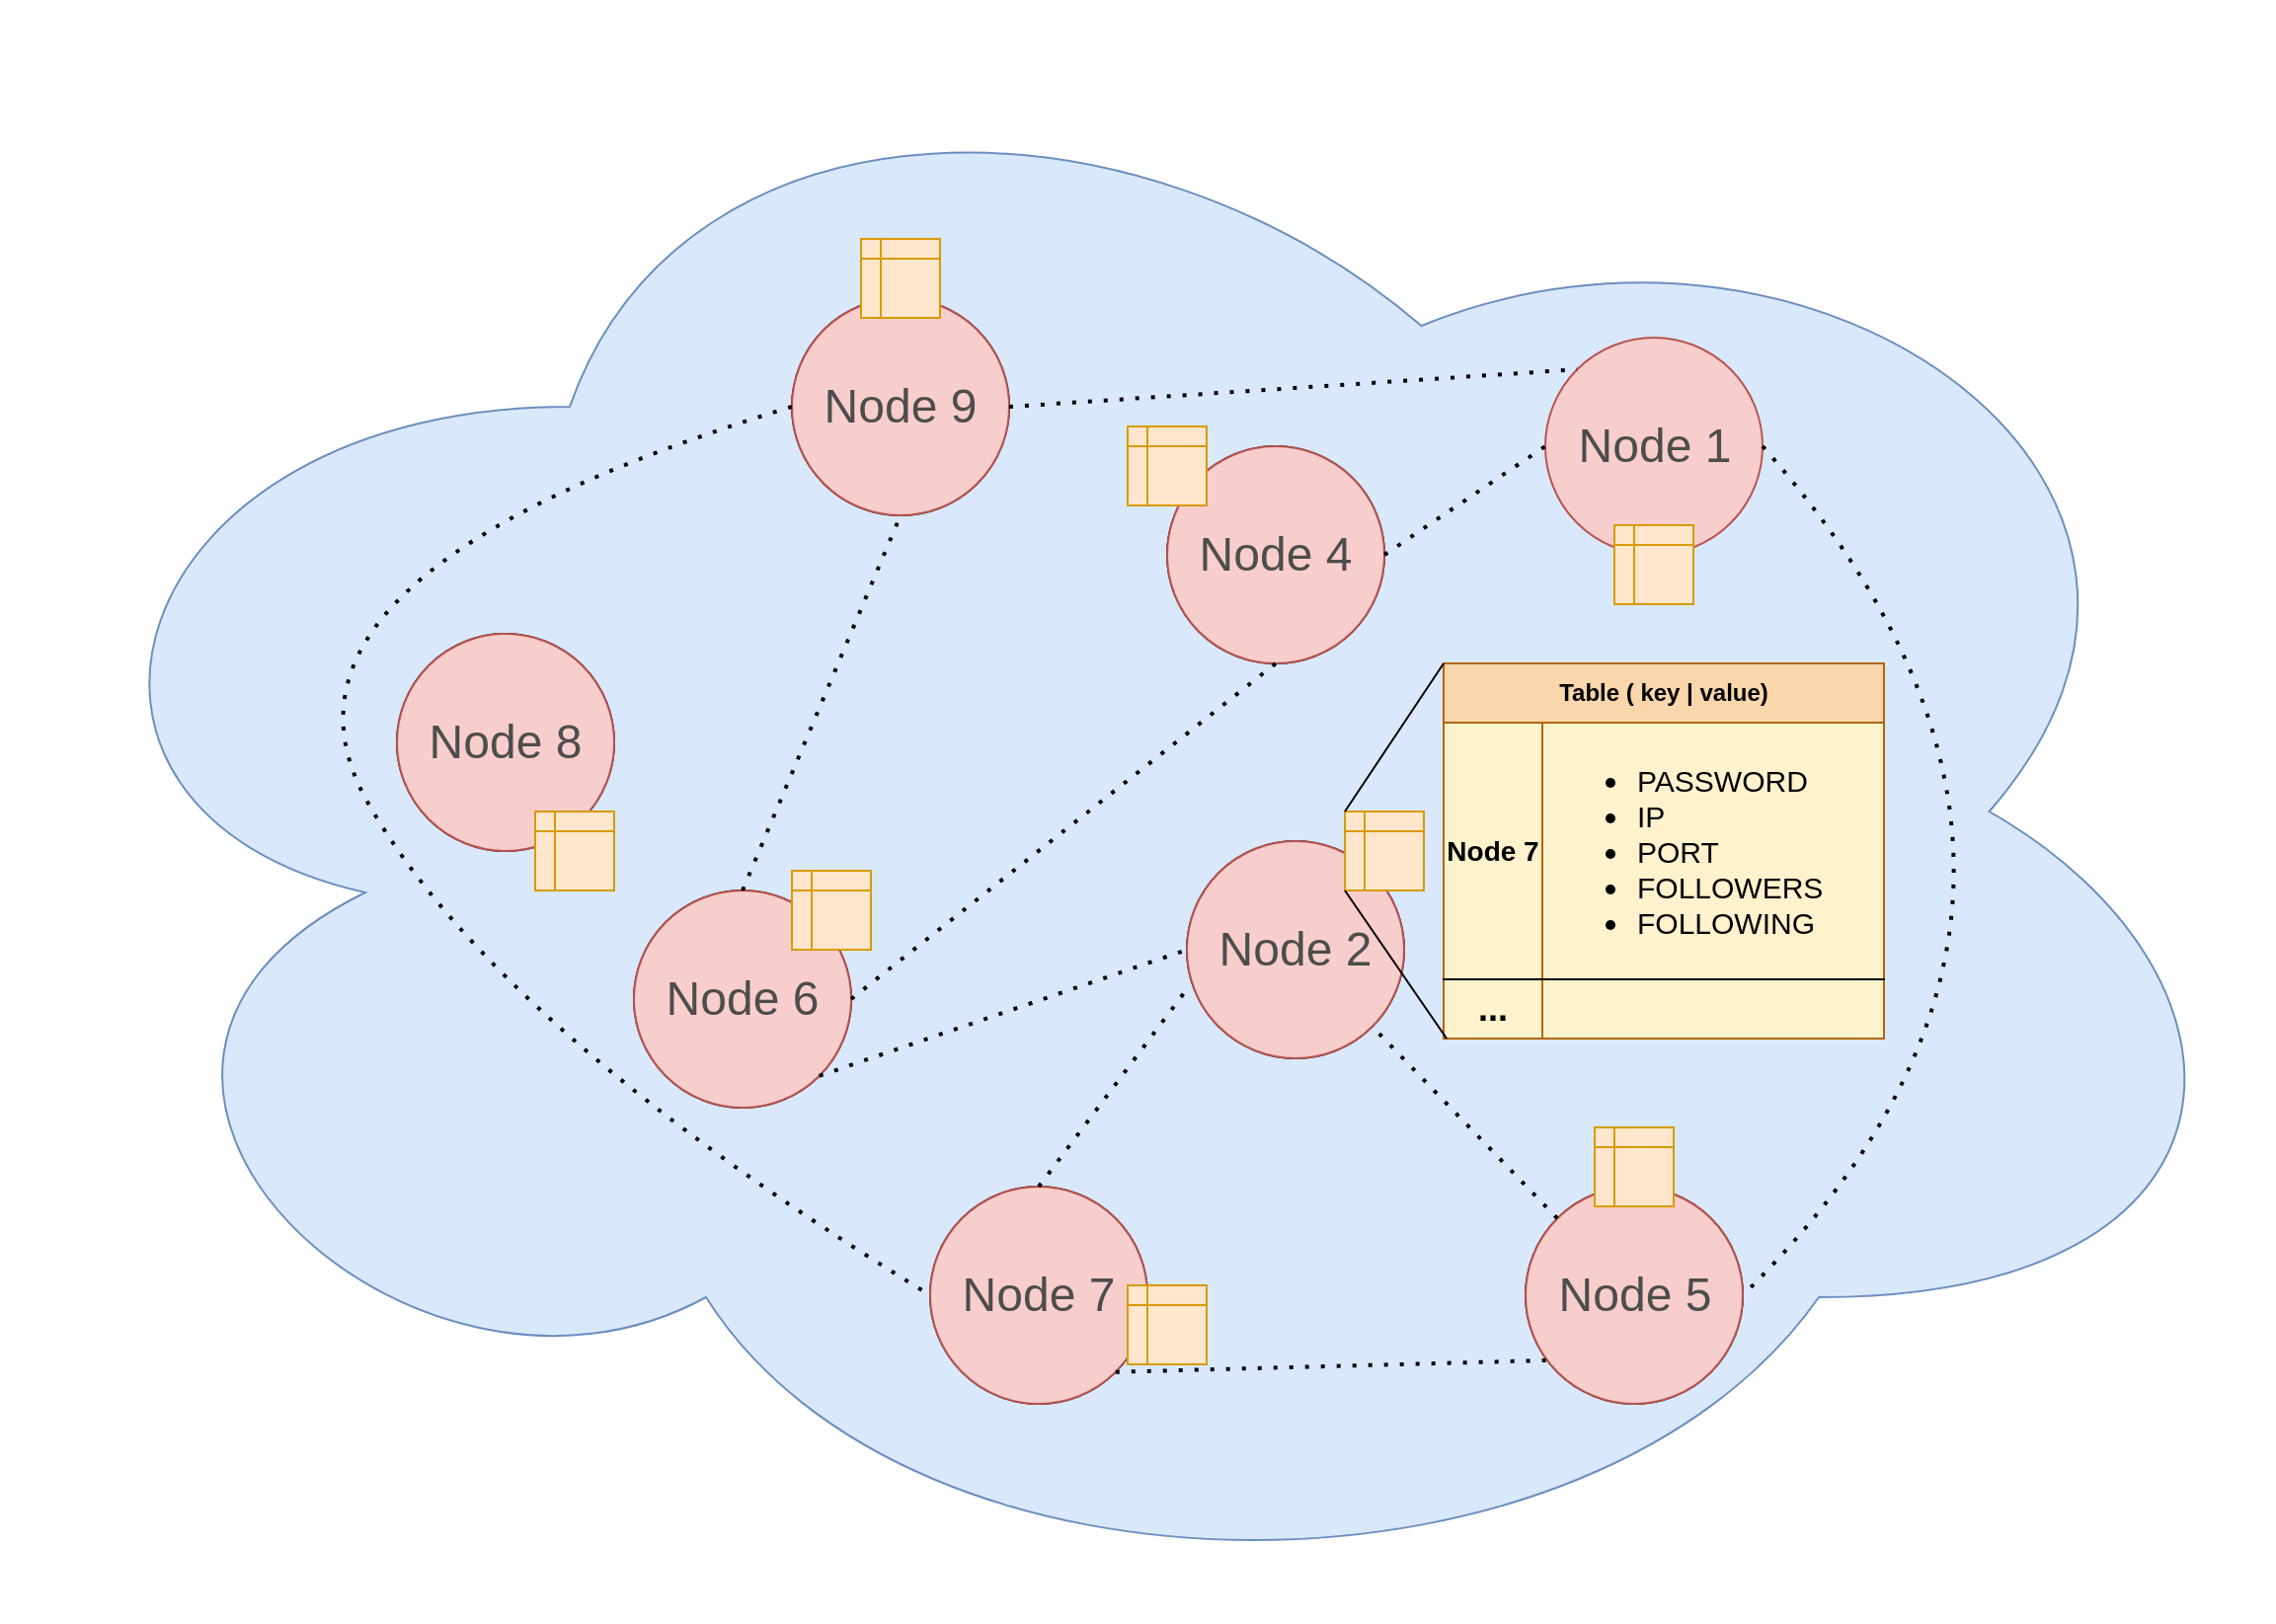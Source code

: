 <mxfile version="14.6.1" type="device" pages="2"><diagram id="L_N1LZlB9PhehvMwN3P6" name="Page-1"><mxGraphModel dx="2249" dy="1931" grid="1" gridSize="10" guides="1" tooltips="1" connect="1" arrows="1" fold="1" page="1" pageScale="1" pageWidth="827" pageHeight="1169" math="0" shadow="0"><root><mxCell id="0"/><mxCell id="1" parent="0"/><mxCell id="f_oIhgb-eRK9I5xxt-aC-1" value="" style="group" vertex="1" connectable="0" parent="1"><mxGeometry x="640" y="220" width="353" height="220" as="geometry"/></mxCell><mxCell id="ivO5tbARr_bcDY45QoWJ-14" value="" style="ellipse;whiteSpace=wrap;html=1;aspect=fixed;" vertex="1" parent="f_oIhgb-eRK9I5xxt-aC-1"><mxGeometry y="90" width="110" height="110" as="geometry"/></mxCell><mxCell id="ivO5tbARr_bcDY45QoWJ-21" value="&lt;font style=&quot;font-size: 24px&quot; color=&quot;#4d4d4d&quot;&gt;Node 2&lt;/font&gt;" style="ellipse;whiteSpace=wrap;html=1;aspect=fixed;fillColor=#fad7ac;strokeColor=#b46504;" vertex="1" parent="f_oIhgb-eRK9I5xxt-aC-1"><mxGeometry y="90" width="110" height="110" as="geometry"/></mxCell><mxCell id="ivO5tbARr_bcDY45QoWJ-28" value="Table ( key | value)" style="shape=table;html=1;whiteSpace=wrap;startSize=30;container=1;collapsible=0;childLayout=tableLayout;fixedRows=1;rowLines=0;fontStyle=1;align=center;fillColor=#fad7ac;strokeColor=#b46504;" vertex="1" parent="f_oIhgb-eRK9I5xxt-aC-1"><mxGeometry x="130" width="223" height="190" as="geometry"/></mxCell><mxCell id="ivO5tbARr_bcDY45QoWJ-29" value="" style="shape=partialRectangle;html=1;whiteSpace=wrap;collapsible=0;dropTarget=0;pointerEvents=0;fillColor=none;top=0;left=0;bottom=1;right=0;points=[[0,0.5],[1,0.5]];portConstraint=eastwest;" vertex="1" parent="ivO5tbARr_bcDY45QoWJ-28"><mxGeometry y="30" width="223" height="130" as="geometry"/></mxCell><mxCell id="ivO5tbARr_bcDY45QoWJ-30" value="&lt;b&gt;&lt;font style=&quot;font-size: 14px&quot;&gt;Node 7&lt;/font&gt;&lt;/b&gt;" style="shape=partialRectangle;html=1;whiteSpace=wrap;connectable=0;fillColor=none;top=0;left=0;bottom=0;right=0;overflow=hidden;" vertex="1" parent="ivO5tbARr_bcDY45QoWJ-29"><mxGeometry width="50" height="130" as="geometry"/></mxCell><mxCell id="ivO5tbARr_bcDY45QoWJ-31" value="&lt;ul style=&quot;font-size: 15px&quot;&gt;&lt;li&gt;PASSWORD&lt;/li&gt;&lt;li&gt;IP&lt;/li&gt;&lt;li&gt;PORT&lt;/li&gt;&lt;li&gt;FOLLOWERS&lt;/li&gt;&lt;li&gt;FOLLOWING&lt;/li&gt;&lt;/ul&gt;" style="shape=partialRectangle;html=1;whiteSpace=wrap;connectable=0;fillColor=none;top=0;left=0;bottom=0;right=0;align=left;spacingLeft=6;overflow=hidden;" vertex="1" parent="ivO5tbARr_bcDY45QoWJ-29"><mxGeometry x="50" width="173" height="130" as="geometry"/></mxCell><mxCell id="ivO5tbARr_bcDY45QoWJ-32" value="" style="shape=partialRectangle;html=1;whiteSpace=wrap;collapsible=0;dropTarget=0;pointerEvents=0;fillColor=none;top=0;left=0;bottom=0;right=0;points=[[0,0.5],[1,0.5]];portConstraint=eastwest;" vertex="1" parent="ivO5tbARr_bcDY45QoWJ-28"><mxGeometry y="160" width="223" height="30" as="geometry"/></mxCell><mxCell id="ivO5tbARr_bcDY45QoWJ-33" value="&lt;font style=&quot;font-size: 18px&quot;&gt;&lt;b&gt;...&lt;/b&gt;&lt;/font&gt;" style="shape=partialRectangle;html=1;whiteSpace=wrap;connectable=0;fillColor=none;top=0;left=0;bottom=0;right=0;overflow=hidden;" vertex="1" parent="ivO5tbARr_bcDY45QoWJ-32"><mxGeometry width="50" height="30" as="geometry"/></mxCell><mxCell id="ivO5tbARr_bcDY45QoWJ-34" value="" style="shape=partialRectangle;html=1;whiteSpace=wrap;connectable=0;fillColor=none;top=0;left=0;bottom=0;right=0;align=left;spacingLeft=6;overflow=hidden;" vertex="1" parent="ivO5tbARr_bcDY45QoWJ-32"><mxGeometry x="50" width="173" height="30" as="geometry"/></mxCell><mxCell id="ivO5tbARr_bcDY45QoWJ-40" value="" style="shape=internalStorage;whiteSpace=wrap;html=1;backgroundOutline=1;dx=10;dy=10;" vertex="1" parent="f_oIhgb-eRK9I5xxt-aC-1"><mxGeometry y="180" width="40" height="40" as="geometry"/></mxCell><mxCell id="ivO5tbARr_bcDY45QoWJ-41" value="" style="endArrow=none;html=1;entryX=0;entryY=0;entryDx=0;entryDy=0;exitX=0;exitY=0;exitDx=0;exitDy=0;" edge="1" parent="f_oIhgb-eRK9I5xxt-aC-1" source="ivO5tbARr_bcDY45QoWJ-40" target="ivO5tbARr_bcDY45QoWJ-28"><mxGeometry width="50" height="50" relative="1" as="geometry"><mxPoint x="40" y="180" as="sourcePoint"/><mxPoint x="-30" y="220" as="targetPoint"/></mxGeometry></mxCell><mxCell id="ivO5tbARr_bcDY45QoWJ-42" value="" style="endArrow=none;html=1;exitX=0;exitY=1;exitDx=0;exitDy=0;entryX=0.007;entryY=1;entryDx=0;entryDy=0;entryPerimeter=0;" edge="1" parent="f_oIhgb-eRK9I5xxt-aC-1" source="ivO5tbARr_bcDY45QoWJ-40" target="ivO5tbARr_bcDY45QoWJ-32"><mxGeometry width="50" height="50" relative="1" as="geometry"><mxPoint x="390" y="360" as="sourcePoint"/><mxPoint x="599" y="300" as="targetPoint"/></mxGeometry></mxCell><mxCell id="f_oIhgb-eRK9I5xxt-aC-3" value="" style="group" vertex="1" connectable="0" parent="1"><mxGeometry x="413.5" y="270" width="130" height="120" as="geometry"/></mxCell><mxCell id="ivO5tbARr_bcDY45QoWJ-15" value="" style="ellipse;whiteSpace=wrap;html=1;aspect=fixed;" vertex="1" parent="f_oIhgb-eRK9I5xxt-aC-3"><mxGeometry x="20" y="10" width="110" height="110" as="geometry"/></mxCell><mxCell id="ivO5tbARr_bcDY45QoWJ-23" value="&lt;font style=&quot;font-size: 24px&quot; color=&quot;#4d4d4d&quot;&gt;Node 4&lt;/font&gt;" style="ellipse;whiteSpace=wrap;html=1;aspect=fixed;fillColor=#fad7ac;strokeColor=#b46504;" vertex="1" parent="f_oIhgb-eRK9I5xxt-aC-3"><mxGeometry x="20" y="10" width="110" height="110" as="geometry"/></mxCell><mxCell id="ivO5tbARr_bcDY45QoWJ-44" value="" style="shape=internalStorage;whiteSpace=wrap;html=1;backgroundOutline=1;dx=10;dy=10;" vertex="1" parent="f_oIhgb-eRK9I5xxt-aC-3"><mxGeometry width="40" height="40" as="geometry"/></mxCell><mxCell id="f_oIhgb-eRK9I5xxt-aC-4" value="" style="group" vertex="1" connectable="0" parent="1"><mxGeometry x="490" y="440" width="110" height="140" as="geometry"/></mxCell><mxCell id="ivO5tbARr_bcDY45QoWJ-16" value="" style="ellipse;whiteSpace=wrap;html=1;aspect=fixed;" vertex="1" parent="f_oIhgb-eRK9I5xxt-aC-4"><mxGeometry y="30" width="110" height="110" as="geometry"/></mxCell><mxCell id="ivO5tbARr_bcDY45QoWJ-24" value="&lt;font style=&quot;font-size: 24px&quot; color=&quot;#4d4d4d&quot;&gt;Node 5&lt;/font&gt;" style="ellipse;whiteSpace=wrap;html=1;aspect=fixed;fillColor=#fad7ac;strokeColor=#b46504;" vertex="1" parent="f_oIhgb-eRK9I5xxt-aC-4"><mxGeometry y="30" width="110" height="110" as="geometry"/></mxCell><mxCell id="ivO5tbARr_bcDY45QoWJ-45" value="" style="shape=internalStorage;whiteSpace=wrap;html=1;backgroundOutline=1;dx=10;dy=10;" vertex="1" parent="f_oIhgb-eRK9I5xxt-aC-4"><mxGeometry x="35" width="40" height="40" as="geometry"/></mxCell><mxCell id="f_oIhgb-eRK9I5xxt-aC-5" value="" style="group" vertex="1" connectable="0" parent="1"><mxGeometry x="260" y="310" width="120" height="120" as="geometry"/></mxCell><mxCell id="ivO5tbARr_bcDY45QoWJ-18" value="" style="ellipse;whiteSpace=wrap;html=1;aspect=fixed;" vertex="1" parent="f_oIhgb-eRK9I5xxt-aC-5"><mxGeometry y="10" width="110" height="110" as="geometry"/></mxCell><mxCell id="ivO5tbARr_bcDY45QoWJ-25" value="&lt;font style=&quot;font-size: 24px&quot; color=&quot;#4d4d4d&quot;&gt;Node 6&lt;/font&gt;" style="ellipse;whiteSpace=wrap;html=1;aspect=fixed;fillColor=#fad7ac;strokeColor=#b46504;" vertex="1" parent="f_oIhgb-eRK9I5xxt-aC-5"><mxGeometry y="10" width="110" height="110" as="geometry"/></mxCell><mxCell id="ivO5tbARr_bcDY45QoWJ-46" value="" style="shape=internalStorage;whiteSpace=wrap;html=1;backgroundOutline=1;dx=10;dy=10;" vertex="1" parent="f_oIhgb-eRK9I5xxt-aC-5"><mxGeometry x="80" width="40" height="40" as="geometry"/></mxCell><mxCell id="f_oIhgb-eRK9I5xxt-aC-6" value="" style="group" vertex="1" connectable="0" parent="1"><mxGeometry x="700" y="500" width="140" height="110" as="geometry"/></mxCell><mxCell id="ivO5tbARr_bcDY45QoWJ-20" value="" style="ellipse;whiteSpace=wrap;html=1;aspect=fixed;" vertex="1" parent="f_oIhgb-eRK9I5xxt-aC-6"><mxGeometry width="110" height="110" as="geometry"/></mxCell><mxCell id="ivO5tbARr_bcDY45QoWJ-26" value="&lt;font style=&quot;font-size: 24px&quot; color=&quot;#4d4d4d&quot;&gt;Node 7&lt;/font&gt;" style="ellipse;whiteSpace=wrap;html=1;aspect=fixed;fillColor=#fad7ac;strokeColor=#b46504;" vertex="1" parent="f_oIhgb-eRK9I5xxt-aC-6"><mxGeometry width="110" height="110" as="geometry"/></mxCell><mxCell id="ivO5tbARr_bcDY45QoWJ-47" value="" style="shape=internalStorage;whiteSpace=wrap;html=1;backgroundOutline=1;dx=10;dy=10;" vertex="1" parent="f_oIhgb-eRK9I5xxt-aC-6"><mxGeometry x="100" y="50" width="40" height="40" as="geometry"/></mxCell><mxCell id="f_oIhgb-eRK9I5xxt-aC-7" value="" style="group" vertex="1" connectable="0" parent="1"><mxGeometry x="330" y="100" width="110" height="130" as="geometry"/></mxCell><mxCell id="ivO5tbARr_bcDY45QoWJ-17" value="" style="ellipse;whiteSpace=wrap;html=1;aspect=fixed;" vertex="1" parent="f_oIhgb-eRK9I5xxt-aC-7"><mxGeometry width="110" height="110" as="geometry"/></mxCell><mxCell id="ivO5tbARr_bcDY45QoWJ-27" value="&lt;font style=&quot;font-size: 24px&quot; color=&quot;#4d4d4d&quot;&gt;Node 8&lt;/font&gt;" style="ellipse;whiteSpace=wrap;html=1;aspect=fixed;fillColor=#fad7ac;strokeColor=#b46504;" vertex="1" parent="f_oIhgb-eRK9I5xxt-aC-7"><mxGeometry width="110" height="110" as="geometry"/></mxCell><mxCell id="ivO5tbARr_bcDY45QoWJ-48" value="" style="shape=internalStorage;whiteSpace=wrap;html=1;backgroundOutline=1;dx=10;dy=10;" vertex="1" parent="f_oIhgb-eRK9I5xxt-aC-7"><mxGeometry x="70" y="90" width="40" height="40" as="geometry"/></mxCell><mxCell id="f_oIhgb-eRK9I5xxt-aC-8" value="" style="group" vertex="1" connectable="0" parent="1"><mxGeometry x="720" y="100" width="110" height="135" as="geometry"/></mxCell><mxCell id="ivO5tbARr_bcDY45QoWJ-13" value="&lt;font style=&quot;font-size: 24px&quot; color=&quot;#4d4d4d&quot;&gt;Node 1&lt;/font&gt;" style="ellipse;whiteSpace=wrap;html=1;aspect=fixed;fillColor=#fad7ac;strokeColor=#b46504;" vertex="1" parent="f_oIhgb-eRK9I5xxt-aC-8"><mxGeometry width="110" height="110" as="geometry"/></mxCell><mxCell id="ivO5tbARr_bcDY45QoWJ-49" value="" style="shape=internalStorage;whiteSpace=wrap;html=1;backgroundOutline=1;dx=10;dy=10;" vertex="1" parent="f_oIhgb-eRK9I5xxt-aC-8"><mxGeometry x="35" y="95" width="40" height="40" as="geometry"/></mxCell><mxCell id="f_oIhgb-eRK9I5xxt-aC-10" value="" style="ellipse;shape=cloud;whiteSpace=wrap;html=1;strokeWidth=1;fillColor=#dae8fc;strokeColor=#6c8ebf;" vertex="1" parent="1"><mxGeometry x="-10" y="-100" width="1150" height="820" as="geometry"/></mxCell><mxCell id="f_oIhgb-eRK9I5xxt-aC-11" value="" style="group;" vertex="1" connectable="0" parent="1"><mxGeometry x="590" y="235" width="353" height="220" as="geometry"/></mxCell><mxCell id="f_oIhgb-eRK9I5xxt-aC-12" value="" style="ellipse;whiteSpace=wrap;html=1;aspect=fixed;" vertex="1" parent="f_oIhgb-eRK9I5xxt-aC-11"><mxGeometry y="90" width="110" height="110" as="geometry"/></mxCell><mxCell id="f_oIhgb-eRK9I5xxt-aC-13" value="&lt;font style=&quot;font-size: 24px&quot; color=&quot;#4d4d4d&quot;&gt;Node 2&lt;/font&gt;" style="ellipse;whiteSpace=wrap;html=1;aspect=fixed;fillColor=#f8cecc;strokeColor=#b85450;" vertex="1" parent="f_oIhgb-eRK9I5xxt-aC-11"><mxGeometry y="90" width="110" height="110" as="geometry"/></mxCell><mxCell id="f_oIhgb-eRK9I5xxt-aC-14" value="Table ( key | value)" style="shape=table;html=1;whiteSpace=wrap;startSize=30;container=1;collapsible=0;childLayout=tableLayout;fixedRows=1;rowLines=0;fontStyle=1;align=center;fillColor=#fad7ac;strokeColor=#b46504;swimlaneFillColor=#FFF2CC;" vertex="1" parent="f_oIhgb-eRK9I5xxt-aC-11"><mxGeometry x="130" width="223" height="190" as="geometry"/></mxCell><mxCell id="f_oIhgb-eRK9I5xxt-aC-15" value="" style="shape=partialRectangle;html=1;whiteSpace=wrap;collapsible=0;dropTarget=0;pointerEvents=0;fillColor=none;top=0;left=0;bottom=1;right=0;points=[[0,0.5],[1,0.5]];portConstraint=eastwest;" vertex="1" parent="f_oIhgb-eRK9I5xxt-aC-14"><mxGeometry y="30" width="223" height="130" as="geometry"/></mxCell><mxCell id="f_oIhgb-eRK9I5xxt-aC-16" value="&lt;b&gt;&lt;font style=&quot;font-size: 14px&quot;&gt;Node 7&lt;/font&gt;&lt;/b&gt;" style="shape=partialRectangle;html=1;whiteSpace=wrap;connectable=0;fillColor=none;top=0;left=0;bottom=0;right=0;overflow=hidden;" vertex="1" parent="f_oIhgb-eRK9I5xxt-aC-15"><mxGeometry width="50" height="130" as="geometry"/></mxCell><mxCell id="f_oIhgb-eRK9I5xxt-aC-17" value="&lt;ul style=&quot;font-size: 15px&quot;&gt;&lt;li&gt;PASSWORD&lt;/li&gt;&lt;li&gt;IP&lt;/li&gt;&lt;li&gt;PORT&lt;/li&gt;&lt;li&gt;FOLLOWERS&lt;/li&gt;&lt;li&gt;FOLLOWING&lt;/li&gt;&lt;/ul&gt;" style="shape=partialRectangle;html=1;whiteSpace=wrap;connectable=0;fillColor=none;top=0;left=0;bottom=0;right=0;align=left;spacingLeft=6;overflow=hidden;" vertex="1" parent="f_oIhgb-eRK9I5xxt-aC-15"><mxGeometry x="50" width="173" height="130" as="geometry"/></mxCell><mxCell id="f_oIhgb-eRK9I5xxt-aC-18" value="" style="shape=partialRectangle;html=1;whiteSpace=wrap;collapsible=0;dropTarget=0;pointerEvents=0;fillColor=none;top=0;left=0;bottom=0;right=0;points=[[0,0.5],[1,0.5]];portConstraint=eastwest;" vertex="1" parent="f_oIhgb-eRK9I5xxt-aC-14"><mxGeometry y="160" width="223" height="30" as="geometry"/></mxCell><mxCell id="f_oIhgb-eRK9I5xxt-aC-19" value="&lt;font style=&quot;font-size: 18px&quot;&gt;&lt;b&gt;...&lt;/b&gt;&lt;/font&gt;" style="shape=partialRectangle;html=1;whiteSpace=wrap;connectable=0;fillColor=none;top=0;left=0;bottom=0;right=0;overflow=hidden;" vertex="1" parent="f_oIhgb-eRK9I5xxt-aC-18"><mxGeometry width="50" height="30" as="geometry"/></mxCell><mxCell id="f_oIhgb-eRK9I5xxt-aC-20" value="" style="shape=partialRectangle;html=1;whiteSpace=wrap;connectable=0;fillColor=none;top=0;left=0;bottom=0;right=0;align=left;spacingLeft=6;overflow=hidden;" vertex="1" parent="f_oIhgb-eRK9I5xxt-aC-18"><mxGeometry x="50" width="173" height="30" as="geometry"/></mxCell><mxCell id="f_oIhgb-eRK9I5xxt-aC-21" value="" style="shape=internalStorage;whiteSpace=wrap;html=1;backgroundOutline=1;dx=10;dy=10;fillColor=#ffe6cc;strokeColor=#d79b00;" vertex="1" parent="f_oIhgb-eRK9I5xxt-aC-11"><mxGeometry x="80" y="75" width="40" height="40" as="geometry"/></mxCell><mxCell id="f_oIhgb-eRK9I5xxt-aC-22" value="" style="endArrow=none;html=1;entryX=0;entryY=0;entryDx=0;entryDy=0;exitX=0;exitY=0;exitDx=0;exitDy=0;" edge="1" parent="f_oIhgb-eRK9I5xxt-aC-11" source="f_oIhgb-eRK9I5xxt-aC-21" target="f_oIhgb-eRK9I5xxt-aC-14"><mxGeometry width="50" height="50" relative="1" as="geometry"><mxPoint x="40" y="180" as="sourcePoint"/><mxPoint x="-30" y="220" as="targetPoint"/></mxGeometry></mxCell><mxCell id="f_oIhgb-eRK9I5xxt-aC-23" value="" style="endArrow=none;html=1;exitX=0;exitY=1;exitDx=0;exitDy=0;entryX=0.007;entryY=1;entryDx=0;entryDy=0;entryPerimeter=0;" edge="1" parent="f_oIhgb-eRK9I5xxt-aC-11" source="f_oIhgb-eRK9I5xxt-aC-21" target="f_oIhgb-eRK9I5xxt-aC-18"><mxGeometry width="50" height="50" relative="1" as="geometry"><mxPoint x="390" y="360" as="sourcePoint"/><mxPoint x="599" y="300" as="targetPoint"/></mxGeometry></mxCell><mxCell id="f_oIhgb-eRK9I5xxt-aC-24" value="" style="group" vertex="1" connectable="0" parent="1"><mxGeometry x="560" y="115" width="130" height="120" as="geometry"/></mxCell><mxCell id="f_oIhgb-eRK9I5xxt-aC-25" value="" style="ellipse;whiteSpace=wrap;html=1;aspect=fixed;" vertex="1" parent="f_oIhgb-eRK9I5xxt-aC-24"><mxGeometry x="20" y="10" width="110" height="110" as="geometry"/></mxCell><mxCell id="f_oIhgb-eRK9I5xxt-aC-26" value="&lt;font style=&quot;font-size: 24px&quot; color=&quot;#4d4d4d&quot;&gt;Node 4&lt;/font&gt;" style="ellipse;whiteSpace=wrap;html=1;aspect=fixed;fillColor=#f8cecc;strokeColor=#b85450;" vertex="1" parent="f_oIhgb-eRK9I5xxt-aC-24"><mxGeometry x="20" y="10" width="110" height="110" as="geometry"/></mxCell><mxCell id="f_oIhgb-eRK9I5xxt-aC-27" value="" style="shape=internalStorage;whiteSpace=wrap;html=1;backgroundOutline=1;dx=10;dy=10;fillColor=#ffe6cc;strokeColor=#d79b00;" vertex="1" parent="f_oIhgb-eRK9I5xxt-aC-24"><mxGeometry width="40" height="40" as="geometry"/></mxCell><mxCell id="f_oIhgb-eRK9I5xxt-aC-28" value="" style="group" vertex="1" connectable="0" parent="1"><mxGeometry x="761.5" y="470" width="110" height="140" as="geometry"/></mxCell><mxCell id="f_oIhgb-eRK9I5xxt-aC-29" value="" style="ellipse;whiteSpace=wrap;html=1;aspect=fixed;" vertex="1" parent="f_oIhgb-eRK9I5xxt-aC-28"><mxGeometry y="30" width="110" height="110" as="geometry"/></mxCell><mxCell id="f_oIhgb-eRK9I5xxt-aC-30" value="&lt;font style=&quot;font-size: 24px&quot; color=&quot;#4d4d4d&quot;&gt;Node 5&lt;/font&gt;" style="ellipse;whiteSpace=wrap;html=1;aspect=fixed;fillColor=#f8cecc;strokeColor=#b85450;" vertex="1" parent="f_oIhgb-eRK9I5xxt-aC-28"><mxGeometry y="30" width="110" height="110" as="geometry"/></mxCell><mxCell id="f_oIhgb-eRK9I5xxt-aC-31" value="" style="shape=internalStorage;whiteSpace=wrap;html=1;backgroundOutline=1;dx=10;dy=10;fillColor=#ffe6cc;strokeColor=#d79b00;" vertex="1" parent="f_oIhgb-eRK9I5xxt-aC-28"><mxGeometry x="35" width="40" height="40" as="geometry"/></mxCell><mxCell id="f_oIhgb-eRK9I5xxt-aC-32" value="" style="group" vertex="1" connectable="0" parent="1"><mxGeometry x="310" y="340" width="120" height="120" as="geometry"/></mxCell><mxCell id="f_oIhgb-eRK9I5xxt-aC-33" value="" style="ellipse;whiteSpace=wrap;html=1;aspect=fixed;" vertex="1" parent="f_oIhgb-eRK9I5xxt-aC-32"><mxGeometry y="10" width="110" height="110" as="geometry"/></mxCell><mxCell id="f_oIhgb-eRK9I5xxt-aC-34" value="&lt;font style=&quot;font-size: 24px&quot; color=&quot;#4d4d4d&quot;&gt;Node 6&lt;/font&gt;" style="ellipse;whiteSpace=wrap;html=1;aspect=fixed;fillColor=#f8cecc;strokeColor=#b85450;" vertex="1" parent="f_oIhgb-eRK9I5xxt-aC-32"><mxGeometry y="10" width="110" height="110" as="geometry"/></mxCell><mxCell id="f_oIhgb-eRK9I5xxt-aC-35" value="" style="shape=internalStorage;whiteSpace=wrap;html=1;backgroundOutline=1;dx=10;dy=10;fillColor=#ffe6cc;strokeColor=#d79b00;" vertex="1" parent="f_oIhgb-eRK9I5xxt-aC-32"><mxGeometry x="80" width="40" height="40" as="geometry"/></mxCell><mxCell id="f_oIhgb-eRK9I5xxt-aC-36" value="" style="group" vertex="1" connectable="0" parent="1"><mxGeometry x="460" y="500" width="140" height="110" as="geometry"/></mxCell><mxCell id="f_oIhgb-eRK9I5xxt-aC-37" value="" style="ellipse;whiteSpace=wrap;html=1;aspect=fixed;" vertex="1" parent="f_oIhgb-eRK9I5xxt-aC-36"><mxGeometry width="110" height="110" as="geometry"/></mxCell><mxCell id="f_oIhgb-eRK9I5xxt-aC-38" value="&lt;font style=&quot;font-size: 24px&quot; color=&quot;#4d4d4d&quot;&gt;Node 7&lt;/font&gt;" style="ellipse;whiteSpace=wrap;html=1;aspect=fixed;fillColor=#f8cecc;strokeColor=#b85450;" vertex="1" parent="f_oIhgb-eRK9I5xxt-aC-36"><mxGeometry width="110" height="110" as="geometry"/></mxCell><mxCell id="f_oIhgb-eRK9I5xxt-aC-39" value="" style="shape=internalStorage;whiteSpace=wrap;html=1;backgroundOutline=1;dx=10;dy=10;fillColor=#ffe6cc;strokeColor=#d79b00;" vertex="1" parent="f_oIhgb-eRK9I5xxt-aC-36"><mxGeometry x="100" y="50" width="40" height="40" as="geometry"/></mxCell><mxCell id="f_oIhgb-eRK9I5xxt-aC-40" value="" style="group" vertex="1" connectable="0" parent="1"><mxGeometry x="190" y="220" width="110" height="130" as="geometry"/></mxCell><mxCell id="f_oIhgb-eRK9I5xxt-aC-41" value="" style="ellipse;whiteSpace=wrap;html=1;aspect=fixed;" vertex="1" parent="f_oIhgb-eRK9I5xxt-aC-40"><mxGeometry width="110" height="110" as="geometry"/></mxCell><mxCell id="f_oIhgb-eRK9I5xxt-aC-42" value="&lt;font style=&quot;font-size: 24px&quot; color=&quot;#4d4d4d&quot;&gt;Node 8&lt;/font&gt;" style="ellipse;whiteSpace=wrap;html=1;aspect=fixed;fillColor=#f8cecc;strokeColor=#b85450;" vertex="1" parent="f_oIhgb-eRK9I5xxt-aC-40"><mxGeometry width="110" height="110" as="geometry"/></mxCell><mxCell id="f_oIhgb-eRK9I5xxt-aC-43" value="" style="shape=internalStorage;whiteSpace=wrap;html=1;backgroundOutline=1;dx=10;dy=10;fillColor=#ffe6cc;strokeColor=#d79b00;" vertex="1" parent="f_oIhgb-eRK9I5xxt-aC-40"><mxGeometry x="70" y="90" width="40" height="40" as="geometry"/></mxCell><mxCell id="f_oIhgb-eRK9I5xxt-aC-44" value="" style="group" vertex="1" connectable="0" parent="1"><mxGeometry x="771.5" y="70" width="110" height="135" as="geometry"/></mxCell><mxCell id="f_oIhgb-eRK9I5xxt-aC-45" value="&lt;font style=&quot;font-size: 24px&quot; color=&quot;#4d4d4d&quot;&gt;Node 1&lt;/font&gt;" style="ellipse;whiteSpace=wrap;html=1;aspect=fixed;fillColor=#f8cecc;strokeColor=#b85450;" vertex="1" parent="f_oIhgb-eRK9I5xxt-aC-44"><mxGeometry width="110" height="110" as="geometry"/></mxCell><mxCell id="f_oIhgb-eRK9I5xxt-aC-46" value="" style="shape=internalStorage;whiteSpace=wrap;html=1;backgroundOutline=1;dx=10;dy=10;fillColor=#ffe6cc;strokeColor=#d79b00;" vertex="1" parent="f_oIhgb-eRK9I5xxt-aC-44"><mxGeometry x="35" y="95" width="40" height="40" as="geometry"/></mxCell><mxCell id="f_oIhgb-eRK9I5xxt-aC-47" value="" style="group" vertex="1" connectable="0" parent="1"><mxGeometry x="390" y="20" width="110" height="140" as="geometry"/></mxCell><mxCell id="f_oIhgb-eRK9I5xxt-aC-48" value="" style="ellipse;whiteSpace=wrap;html=1;aspect=fixed;" vertex="1" parent="f_oIhgb-eRK9I5xxt-aC-47"><mxGeometry y="30" width="110" height="110" as="geometry"/></mxCell><mxCell id="f_oIhgb-eRK9I5xxt-aC-49" value="&lt;font style=&quot;font-size: 24px&quot; color=&quot;#4d4d4d&quot;&gt;Node 9&lt;/font&gt;" style="ellipse;whiteSpace=wrap;html=1;aspect=fixed;fillColor=#f8cecc;strokeColor=#b85450;" vertex="1" parent="f_oIhgb-eRK9I5xxt-aC-47"><mxGeometry y="30" width="110" height="110" as="geometry"/></mxCell><mxCell id="f_oIhgb-eRK9I5xxt-aC-50" value="" style="shape=internalStorage;whiteSpace=wrap;html=1;backgroundOutline=1;dx=10;dy=10;fillColor=#ffe6cc;strokeColor=#d79b00;" vertex="1" parent="f_oIhgb-eRK9I5xxt-aC-47"><mxGeometry x="35" width="40" height="40" as="geometry"/></mxCell><mxCell id="f_oIhgb-eRK9I5xxt-aC-52" value="" style="endArrow=none;dashed=1;html=1;dashPattern=1 3;strokeWidth=2;entryX=0.5;entryY=1;entryDx=0;entryDy=0;exitX=0.5;exitY=0;exitDx=0;exitDy=0;" edge="1" parent="1" source="f_oIhgb-eRK9I5xxt-aC-34" target="f_oIhgb-eRK9I5xxt-aC-49"><mxGeometry width="50" height="50" relative="1" as="geometry"><mxPoint x="470" y="350" as="sourcePoint"/><mxPoint x="520" y="300" as="targetPoint"/></mxGeometry></mxCell><mxCell id="f_oIhgb-eRK9I5xxt-aC-53" value="" style="endArrow=none;dashed=1;html=1;dashPattern=1 3;strokeWidth=2;entryX=0.5;entryY=1;entryDx=0;entryDy=0;exitX=1;exitY=0.5;exitDx=0;exitDy=0;" edge="1" parent="1" source="f_oIhgb-eRK9I5xxt-aC-34" target="f_oIhgb-eRK9I5xxt-aC-26"><mxGeometry width="50" height="50" relative="1" as="geometry"><mxPoint x="375" y="360" as="sourcePoint"/><mxPoint x="455" y="170" as="targetPoint"/></mxGeometry></mxCell><mxCell id="f_oIhgb-eRK9I5xxt-aC-54" value="" style="endArrow=none;dashed=1;html=1;dashPattern=1 3;strokeWidth=2;entryX=0;entryY=0.5;entryDx=0;entryDy=0;exitX=1;exitY=1;exitDx=0;exitDy=0;" edge="1" parent="1" source="f_oIhgb-eRK9I5xxt-aC-34" target="f_oIhgb-eRK9I5xxt-aC-13"><mxGeometry width="50" height="50" relative="1" as="geometry"><mxPoint x="430" y="415" as="sourcePoint"/><mxPoint x="645" y="245" as="targetPoint"/></mxGeometry></mxCell><mxCell id="f_oIhgb-eRK9I5xxt-aC-55" value="" style="endArrow=none;dashed=1;html=1;dashPattern=1 3;strokeWidth=2;exitX=0.5;exitY=0;exitDx=0;exitDy=0;" edge="1" parent="1" source="f_oIhgb-eRK9I5xxt-aC-38"><mxGeometry width="50" height="50" relative="1" as="geometry"><mxPoint x="413.891" y="453.891" as="sourcePoint"/><mxPoint x="590" y="400" as="targetPoint"/></mxGeometry></mxCell><mxCell id="f_oIhgb-eRK9I5xxt-aC-56" value="" style="endArrow=none;dashed=1;html=1;dashPattern=1 3;strokeWidth=2;exitX=0;exitY=0;exitDx=0;exitDy=0;entryX=1;entryY=1;entryDx=0;entryDy=0;" edge="1" parent="1" source="f_oIhgb-eRK9I5xxt-aC-30" target="f_oIhgb-eRK9I5xxt-aC-13"><mxGeometry width="50" height="50" relative="1" as="geometry"><mxPoint x="525" y="510" as="sourcePoint"/><mxPoint x="600" y="410" as="targetPoint"/></mxGeometry></mxCell><mxCell id="f_oIhgb-eRK9I5xxt-aC-57" value="" style="endArrow=none;dashed=1;html=1;dashPattern=1 3;strokeWidth=2;entryX=0;entryY=0.5;entryDx=0;entryDy=0;exitX=1;exitY=0.5;exitDx=0;exitDy=0;" edge="1" parent="1" source="f_oIhgb-eRK9I5xxt-aC-26" target="f_oIhgb-eRK9I5xxt-aC-45"><mxGeometry width="50" height="50" relative="1" as="geometry"><mxPoint x="430" y="415" as="sourcePoint"/><mxPoint x="645" y="245" as="targetPoint"/></mxGeometry></mxCell><mxCell id="f_oIhgb-eRK9I5xxt-aC-58" value="" style="endArrow=none;dashed=1;html=1;dashPattern=1 3;strokeWidth=2;entryX=0;entryY=0;entryDx=0;entryDy=0;exitX=1;exitY=0.5;exitDx=0;exitDy=0;" edge="1" parent="1" source="f_oIhgb-eRK9I5xxt-aC-49" target="f_oIhgb-eRK9I5xxt-aC-45"><mxGeometry width="50" height="50" relative="1" as="geometry"><mxPoint x="683.891" y="151.109" as="sourcePoint"/><mxPoint x="781.5" y="135" as="targetPoint"/></mxGeometry></mxCell><mxCell id="f_oIhgb-eRK9I5xxt-aC-59" value="" style="endArrow=none;dashed=1;html=1;dashPattern=1 3;strokeWidth=2;exitX=1;exitY=1;exitDx=0;exitDy=0;entryX=0.095;entryY=0.8;entryDx=0;entryDy=0;entryPerimeter=0;" edge="1" parent="1" source="f_oIhgb-eRK9I5xxt-aC-38" target="f_oIhgb-eRK9I5xxt-aC-30"><mxGeometry width="50" height="50" relative="1" as="geometry"><mxPoint x="787.609" y="526.109" as="sourcePoint"/><mxPoint x="693.891" y="428.891" as="targetPoint"/></mxGeometry></mxCell><mxCell id="f_oIhgb-eRK9I5xxt-aC-60" value="" style="endArrow=none;dashed=1;html=1;dashPattern=1 3;strokeWidth=2;entryX=0;entryY=0.5;entryDx=0;entryDy=0;exitX=0;exitY=0.5;exitDx=0;exitDy=0;curved=1;" edge="1" parent="1" source="f_oIhgb-eRK9I5xxt-aC-49" target="f_oIhgb-eRK9I5xxt-aC-38"><mxGeometry width="50" height="50" relative="1" as="geometry"><mxPoint x="510" y="115" as="sourcePoint"/><mxPoint x="797.609" y="96.109" as="targetPoint"/><Array as="points"><mxPoint x="110" y="190"/><mxPoint x="240" y="420"/></Array></mxGeometry></mxCell><mxCell id="f_oIhgb-eRK9I5xxt-aC-62" value="" style="endArrow=none;dashed=1;html=1;dashPattern=1 3;strokeWidth=2;entryX=1;entryY=0.5;entryDx=0;entryDy=0;exitX=1;exitY=0.5;exitDx=0;exitDy=0;curved=1;" edge="1" parent="1" source="f_oIhgb-eRK9I5xxt-aC-45" target="f_oIhgb-eRK9I5xxt-aC-30"><mxGeometry width="50" height="50" relative="1" as="geometry"><mxPoint x="510" y="115" as="sourcePoint"/><mxPoint x="797.609" y="96.109" as="targetPoint"/><Array as="points"><mxPoint x="1080" y="350"/></Array></mxGeometry></mxCell></root></mxGraphModel></diagram><diagram id="bPm6nl5EvZM9IIpEfcij" name="Page-2"><mxGraphModel dx="1422" dy="762" grid="1" gridSize="10" guides="1" tooltips="1" connect="1" arrows="1" fold="1" page="1" pageScale="1" pageWidth="827" pageHeight="1169" math="0" shadow="0"><root><mxCell id="S1H_hjD_z2znd_jZXXIT-0"/><mxCell id="S1H_hjD_z2znd_jZXXIT-1" parent="S1H_hjD_z2znd_jZXXIT-0"/><mxCell id="S1H_hjD_z2znd_jZXXIT-2" value="" style="ellipse;whiteSpace=wrap;html=1;aspect=fixed;strokeWidth=1;fillColor=#f8cecc;strokeColor=#b85450;" vertex="1" parent="S1H_hjD_z2znd_jZXXIT-1"><mxGeometry x="210" y="155" width="430" height="430" as="geometry"/></mxCell><mxCell id="fSdZP5AoOqS9mBNLf12b-5" value="" style="aspect=fixed;pointerEvents=1;shadow=0;dashed=0;html=1;strokeColor=#23445d;labelPosition=center;verticalLabelPosition=bottom;verticalAlign=top;align=center;fillColor=#bac8d3;shape=mxgraph.azure.user;" vertex="1" parent="S1H_hjD_z2znd_jZXXIT-1"><mxGeometry x="395" y="120" width="65.8" height="70" as="geometry"/></mxCell><mxCell id="fSdZP5AoOqS9mBNLf12b-6" value="&lt;font style=&quot;font-size: 20px&quot;&gt;John Doe&amp;nbsp;&lt;/font&gt;" style="text;html=1;resizable=0;autosize=1;align=center;verticalAlign=middle;points=[];fillColor=none;strokeColor=none;rounded=0;" vertex="1" parent="S1H_hjD_z2znd_jZXXIT-1"><mxGeometry x="375" y="90" width="110" height="20" as="geometry"/></mxCell><mxCell id="SEXBXf7J0LjUnxT1o9Gv-1" value="&lt;font color=&quot;#4d4d4d&quot; style=&quot;font-size: 16px&quot;&gt;&lt;b&gt;UI&lt;br&gt;(Menu)&lt;br&gt;&lt;/b&gt;&lt;/font&gt;" style="rounded=0;whiteSpace=wrap;html=1;strokeWidth=1;fillColor=#fff2cc;strokeColor=#d6b656;glass=0;sketch=1;" vertex="1" parent="S1H_hjD_z2znd_jZXXIT-1"><mxGeometry x="330" y="240" width="200" height="80" as="geometry"/></mxCell><mxCell id="SEXBXf7J0LjUnxT1o9Gv-7" value="&lt;font color=&quot;#4d4d4d&quot; style=&quot;font-size: 16px&quot;&gt;&lt;b&gt;Kademlia Event Handler Loop&lt;br&gt;AsyncIO&lt;br&gt;&lt;/b&gt;&lt;/font&gt;" style="rounded=0;whiteSpace=wrap;html=1;strokeWidth=1;fillColor=#bac8d3;strokeColor=#23445d;glass=0;sketch=1;" vertex="1" parent="S1H_hjD_z2znd_jZXXIT-1"><mxGeometry x="230" y="350" width="131.25" height="80" as="geometry"/></mxCell><mxCell id="SEXBXf7J0LjUnxT1o9Gv-10" value="" style="group;rotation=30;" vertex="1" connectable="0" parent="S1H_hjD_z2znd_jZXXIT-1"><mxGeometry x="130" y="465" width="160" height="240" as="geometry"/></mxCell><mxCell id="fSdZP5AoOqS9mBNLf12b-0" value="&lt;b&gt;Kademlia&lt;br&gt;(UDP)&lt;/b&gt;" style="shape=cylinder3;whiteSpace=wrap;html=1;boundedLbl=1;backgroundOutline=1;size=15;strokeWidth=1;fillColor=#bac8d3;strokeColor=#23445d;rotation=30;" vertex="1" parent="SEXBXf7J0LjUnxT1o9Gv-10"><mxGeometry x="85" y="9" width="62.5" height="90" as="geometry"/></mxCell><mxCell id="f6Io2XXVd1a4jePYUB4s-0" value="" style="endArrow=classic;html=1;strokeWidth=2;curved=1;" edge="1" parent="SEXBXf7J0LjUnxT1o9Gv-10"><mxGeometry width="50" height="50" relative="1" as="geometry"><mxPoint x="-36" y="99" as="sourcePoint"/><mxPoint x="86" y="89" as="targetPoint"/><Array as="points"><mxPoint x="60" y="155"/></Array></mxGeometry></mxCell><mxCell id="f6Io2XXVd1a4jePYUB4s-3" value="" style="endArrow=classic;html=1;strokeWidth=2;curved=1;" edge="1" parent="SEXBXf7J0LjUnxT1o9Gv-10"><mxGeometry width="50" height="50" relative="1" as="geometry"><mxPoint x="172" y="219" as="sourcePoint"/><mxPoint x="100" y="96" as="targetPoint"/><Array as="points"><mxPoint x="73" y="163"/></Array></mxGeometry></mxCell><mxCell id="f6Io2XXVd1a4jePYUB4s-4" value="" style="endArrow=none;dashed=1;html=1;strokeWidth=2;entryX=0.5;entryY=1;entryDx=0;entryDy=0;entryPerimeter=0;startArrow=classicThin;startFill=1;curved=1;" edge="1" parent="SEXBXf7J0LjUnxT1o9Gv-10" target="fSdZP5AoOqS9mBNLf12b-0"><mxGeometry width="50" height="50" relative="1" as="geometry"><mxPoint x="-45" y="116" as="sourcePoint"/><mxPoint x="168" y="9" as="targetPoint"/><Array as="points"><mxPoint x="50" y="172"/></Array></mxGeometry></mxCell><mxCell id="f6Io2XXVd1a4jePYUB4s-5" value="" style="endArrow=none;dashed=1;html=1;strokeWidth=2;entryX=0.5;entryY=1;entryDx=0;entryDy=0;entryPerimeter=0;startArrow=classicThin;startFill=1;curved=1;" edge="1" parent="SEXBXf7J0LjUnxT1o9Gv-10" target="fSdZP5AoOqS9mBNLf12b-0"><mxGeometry width="50" height="50" relative="1" as="geometry"><mxPoint x="154" y="232" as="sourcePoint"/><mxPoint x="98" y="107" as="targetPoint"/><Array as="points"><mxPoint x="68" y="182"/></Array></mxGeometry></mxCell><mxCell id="f6Io2XXVd1a4jePYUB4s-7" value="&lt;font style=&quot;font-size: 16px&quot; color=&quot;#4d4d4d&quot;&gt;&lt;b&gt;PUT&lt;/b&gt;&lt;/font&gt;" style="rhombus;whiteSpace=wrap;html=1;strokeWidth=1;fillColor=#b1ddf0;strokeColor=#10739e;rotation=30;" vertex="1" parent="SEXBXf7J0LjUnxT1o9Gv-10"><mxGeometry x="77" y="144" width="60" height="60" as="geometry"/></mxCell><mxCell id="f6Io2XXVd1a4jePYUB4s-8" value="&lt;font style=&quot;font-size: 16px&quot; color=&quot;#4d4d4d&quot;&gt;&lt;b&gt;GET&lt;/b&gt;&lt;/font&gt;" style="rhombus;whiteSpace=wrap;html=1;strokeWidth=1;fillColor=#b1ddf0;strokeColor=#10739e;rotation=30;" vertex="1" parent="SEXBXf7J0LjUnxT1o9Gv-10"><mxGeometry x="-8" y="91" width="60" height="60" as="geometry"/></mxCell><mxCell id="f6Io2XXVd1a4jePYUB4s-10" value="" style="endArrow=none;dashed=1;html=1;dashPattern=1 3;strokeWidth=3;exitX=0.5;exitY=1;exitDx=0;exitDy=0;exitPerimeter=0;" edge="1" parent="SEXBXf7J0LjUnxT1o9Gv-10" source="fSdZP5AoOqS9mBNLf12b-0"><mxGeometry width="50" height="50" relative="1" as="geometry"><mxPoint x="149" y="-59" as="sourcePoint"/><mxPoint x="29" y="206" as="targetPoint"/></mxGeometry></mxCell><mxCell id="f6Io2XXVd1a4jePYUB4s-11" value="&lt;font color=&quot;#4d4d4d&quot;&gt;&lt;span style=&quot;font-size: 16px&quot;&gt;&lt;b&gt;Other&lt;/b&gt;&lt;/span&gt;&lt;/font&gt;" style="rhombus;whiteSpace=wrap;html=1;strokeWidth=1;fillColor=#b1ddf0;strokeColor=#10739e;rotation=30;" vertex="1" parent="SEXBXf7J0LjUnxT1o9Gv-10"><mxGeometry x="3" y="168" width="60" height="60" as="geometry"/></mxCell><mxCell id="SEXBXf7J0LjUnxT1o9Gv-8" value="" style="endArrow=classic;html=1;fontColor=#67AB9F;strokeWidth=1;entryX=0.5;entryY=1;entryDx=0;entryDy=0;exitX=0.5;exitY=0;exitDx=0;exitDy=0;exitPerimeter=0;startArrow=classic;startFill=1;" edge="1" parent="SEXBXf7J0LjUnxT1o9Gv-10" source="fSdZP5AoOqS9mBNLf12b-0" target="SEXBXf7J0LjUnxT1o9Gv-7"><mxGeometry width="50" height="50" relative="1" as="geometry"><mxPoint x="234" y="-127" as="sourcePoint"/><mxPoint x="165" y="-108" as="targetPoint"/></mxGeometry></mxCell><mxCell id="fSdZP5AoOqS9mBNLf12b-2" value="&lt;b&gt;MongoDB&lt;br&gt;(TCP)&lt;/b&gt;" style="shape=cylinder3;whiteSpace=wrap;html=1;boundedLbl=1;backgroundOutline=1;size=15;strokeWidth=1;fillColor=#d5e8d4;strokeColor=#82b366;rotation=0;" vertex="1" parent="S1H_hjD_z2znd_jZXXIT-1"><mxGeometry x="395.996" y="541.997" width="60" height="80" as="geometry"/></mxCell><mxCell id="f6Io2XXVd1a4jePYUB4s-33" value="" style="group;rotation=0;" vertex="1" connectable="0" parent="S1H_hjD_z2znd_jZXXIT-1"><mxGeometry x="379.996" y="659.997" width="90" height="130" as="geometry"/></mxCell><mxCell id="f6Io2XXVd1a4jePYUB4s-31" value="" style="shape=datastore;whiteSpace=wrap;html=1;strokeWidth=1;fillColor=#d5e8d4;strokeColor=#82b366;rotation=0;" vertex="1" parent="f6Io2XXVd1a4jePYUB4s-33"><mxGeometry width="90" height="130" as="geometry"/></mxCell><mxCell id="f6Io2XXVd1a4jePYUB4s-32" value="" style="shape=image;verticalLabelPosition=bottom;labelBackgroundColor=#ffffff;verticalAlign=top;aspect=fixed;imageAspect=0;image=http://mongodb-js.github.io/leaf/mongodb-leaf_256x256.png;rotation=0;" vertex="1" parent="f6Io2XXVd1a4jePYUB4s-33"><mxGeometry x="11" y="49" width="70.04" height="70.04" as="geometry"/></mxCell><mxCell id="f6Io2XXVd1a4jePYUB4s-34" value="" style="endArrow=classic;startArrow=classic;html=1;fontColor=#67AB9F;strokeWidth=1;exitX=0.5;exitY=0;exitDx=0;exitDy=0;entryX=0.5;entryY=1;entryDx=0;entryDy=0;entryPerimeter=0;" edge="1" parent="S1H_hjD_z2znd_jZXXIT-1" source="f6Io2XXVd1a4jePYUB4s-31" target="fSdZP5AoOqS9mBNLf12b-2"><mxGeometry x="310.996" y="549.997" width="50" height="50" as="geometry"><mxPoint x="592.996" y="508.997" as="sourcePoint"/><mxPoint x="610.996" y="439.997" as="targetPoint"/></mxGeometry></mxCell><mxCell id="SEXBXf7J0LjUnxT1o9Gv-11" value="&lt;font color=&quot;#4d4d4d&quot; style=&quot;font-size: 16px&quot;&gt;&lt;b&gt;Storage Controller&lt;br&gt;&lt;/b&gt;&lt;/font&gt;" style="rounded=0;whiteSpace=wrap;html=1;strokeWidth=1;fillColor=#d5e8d4;strokeColor=#82b366;glass=0;sketch=1;" vertex="1" parent="S1H_hjD_z2znd_jZXXIT-1"><mxGeometry x="364.38" y="430" width="131.25" height="80" as="geometry"/></mxCell><mxCell id="SEXBXf7J0LjUnxT1o9Gv-12" value="" style="endArrow=classic;startArrow=classic;html=1;fontColor=#67AB9F;strokeWidth=1;entryX=0.5;entryY=1;entryDx=0;entryDy=0;" edge="1" parent="S1H_hjD_z2znd_jZXXIT-1" target="SEXBXf7J0LjUnxT1o9Gv-11"><mxGeometry x="320.996" y="559.997" width="50" height="50" as="geometry"><mxPoint x="428" y="543" as="sourcePoint"/><mxPoint x="435.996" y="631.997" as="targetPoint"/></mxGeometry></mxCell><mxCell id="SEXBXf7J0LjUnxT1o9Gv-13" value="" style="endArrow=classic;startArrow=classic;html=1;fontColor=#67AB9F;strokeWidth=1;exitX=0.5;exitY=0;exitDx=0;exitDy=0;entryX=0.553;entryY=1.009;entryDx=0;entryDy=0;entryPerimeter=0;" edge="1" parent="S1H_hjD_z2znd_jZXXIT-1" source="SEXBXf7J0LjUnxT1o9Gv-1" target="fSdZP5AoOqS9mBNLf12b-5"><mxGeometry x="330.996" y="569.997" width="50" height="50" as="geometry"><mxPoint x="438" y="553" as="sourcePoint"/><mxPoint x="428" y="190" as="targetPoint"/></mxGeometry></mxCell><mxCell id="SEXBXf7J0LjUnxT1o9Gv-15" value="&lt;font color=&quot;#4d4d4d&quot; style=&quot;font-size: 16px&quot;&gt;&lt;b&gt;Messages Event Handler Loop&lt;br&gt;AsyncIO&lt;br&gt;&lt;/b&gt;&lt;/font&gt;" style="rounded=0;whiteSpace=wrap;html=1;strokeWidth=1;fillColor=#dae8fc;strokeColor=#6c8ebf;glass=0;sketch=1;" vertex="1" parent="S1H_hjD_z2znd_jZXXIT-1"><mxGeometry x="498.75" y="350" width="131.25" height="80" as="geometry"/></mxCell><mxCell id="SEXBXf7J0LjUnxT1o9Gv-16" value="" style="endArrow=classic;html=1;fontColor=#67AB9F;strokeWidth=1;entryX=0.5;entryY=1;entryDx=0;entryDy=0;exitX=0.5;exitY=0;exitDx=0;exitDy=0;exitPerimeter=0;startArrow=classic;startFill=1;" edge="1" parent="S1H_hjD_z2znd_jZXXIT-1" source="fSdZP5AoOqS9mBNLf12b-1" target="SEXBXf7J0LjUnxT1o9Gv-15"><mxGeometry width="50" height="50" relative="1" as="geometry"><mxPoint x="278.75" y="490.029" as="sourcePoint"/><mxPoint x="305.625" y="440" as="targetPoint"/></mxGeometry></mxCell><mxCell id="SEXBXf7J0LjUnxT1o9Gv-17" value="" style="group" vertex="1" connectable="0" parent="S1H_hjD_z2znd_jZXXIT-1"><mxGeometry x="559.999" y="450" width="234.981" height="223" as="geometry"/></mxCell><mxCell id="fSdZP5AoOqS9mBNLf12b-1" value="&lt;b&gt;Other Nodes&lt;br&gt;(TCP)&lt;/b&gt;" style="shape=cylinder3;whiteSpace=wrap;html=1;boundedLbl=1;backgroundOutline=1;size=15;strokeWidth=1;fillColor=#dae8fc;strokeColor=#6c8ebf;rotation=-30;" vertex="1" parent="SEXBXf7J0LjUnxT1o9Gv-17"><mxGeometry x="17.981" y="22" width="60" height="80" as="geometry"/></mxCell><mxCell id="f6Io2XXVd1a4jePYUB4s-12" value="" style="shape=message;html=1;whiteSpace=wrap;html=1;outlineConnect=0;strokeWidth=1;fillColor=#dae8fc;strokeColor=#6c8ebf;" vertex="1" parent="SEXBXf7J0LjUnxT1o9Gv-17"><mxGeometry x="155.981" width="60" height="40" as="geometry"/></mxCell><mxCell id="f6Io2XXVd1a4jePYUB4s-13" value="" style="shape=image;html=1;verticalAlign=top;verticalLabelPosition=bottom;labelBackgroundColor=#ffffff;imageAspect=0;aspect=fixed;image=https://cdn1.iconfinder.com/data/icons/twitter-ui-colored/48/JD-27-128.png;strokeWidth=1;fillColor=none;" vertex="1" parent="SEXBXf7J0LjUnxT1o9Gv-17"><mxGeometry x="137.981" y="76" width="99" height="99" as="geometry"/></mxCell><mxCell id="f6Io2XXVd1a4jePYUB4s-19" value="" style="aspect=fixed;html=1;points=[];align=center;image;fontSize=12;image=img/lib/mscae/Tenant_Status.svg;fontColor=#67AB9F;strokeWidth=1;fillColor=none;" vertex="1" parent="SEXBXf7J0LjUnxT1o9Gv-17"><mxGeometry x="51.981" y="175" width="46" height="50" as="geometry"/></mxCell><mxCell id="f6Io2XXVd1a4jePYUB4s-20" value="" style="endArrow=classic;html=1;fontColor=#67AB9F;strokeWidth=3;entryX=0.855;entryY=1;entryDx=0;entryDy=-4.35;entryPerimeter=0;curved=1;exitX=0.5;exitY=1;exitDx=0;exitDy=0;" edge="1" parent="SEXBXf7J0LjUnxT1o9Gv-17" target="fSdZP5AoOqS9mBNLf12b-1"><mxGeometry width="50" height="50" relative="1" as="geometry"><mxPoint x="187.981" y="42" as="sourcePoint"/><mxPoint x="157.981" y="-58" as="targetPoint"/><Array as="points"><mxPoint x="147.981" y="92"/></Array></mxGeometry></mxCell><mxCell id="f6Io2XXVd1a4jePYUB4s-21" value="" style="endArrow=none;dashed=1;html=1;dashPattern=1 3;strokeWidth=2;fontColor=#67AB9F;curved=1;startArrow=classic;startFill=1;" edge="1" parent="SEXBXf7J0LjUnxT1o9Gv-17"><mxGeometry width="50" height="50" relative="1" as="geometry"><mxPoint x="171.314" y="42" as="sourcePoint"/><mxPoint x="85.981" y="72" as="targetPoint"/><Array as="points"><mxPoint x="137.981" y="82"/></Array></mxGeometry></mxCell><mxCell id="f6Io2XXVd1a4jePYUB4s-22" value="" style="endArrow=none;dashed=1;html=1;dashPattern=1 3;strokeWidth=2;fontColor=#67AB9F;curved=1;startArrow=classic;startFill=1;" edge="1" parent="SEXBXf7J0LjUnxT1o9Gv-17"><mxGeometry width="50" height="50" relative="1" as="geometry"><mxPoint x="167.981" y="112" as="sourcePoint"/><mxPoint x="77.981" y="92" as="targetPoint"/><Array as="points"><mxPoint x="117.981" y="122"/></Array></mxGeometry></mxCell><mxCell id="f6Io2XXVd1a4jePYUB4s-23" value="" style="shape=image;verticalLabelPosition=bottom;labelBackgroundColor=#ffffff;verticalAlign=top;aspect=fixed;imageAspect=0;image=https://upload.wikimedia.org/wikipedia/commons/thumb/d/d9/Simple_icon_ellipsis.svg/1280px-Simple_icon_ellipsis.svg.png;" vertex="1" parent="SEXBXf7J0LjUnxT1o9Gv-17"><mxGeometry x="100.481" y="137" width="57.5" height="46" as="geometry"/></mxCell><mxCell id="f6Io2XXVd1a4jePYUB4s-24" value="" style="endArrow=classic;html=1;fontColor=#67AB9F;strokeWidth=3;entryX=0.5;entryY=1;entryDx=0;entryDy=0;entryPerimeter=0;curved=1;exitX=0.303;exitY=0.5;exitDx=0;exitDy=0;exitPerimeter=0;" edge="1" parent="SEXBXf7J0LjUnxT1o9Gv-17" source="f6Io2XXVd1a4jePYUB4s-13" target="fSdZP5AoOqS9mBNLf12b-1"><mxGeometry width="50" height="50" relative="1" as="geometry"><mxPoint x="186.552" y="52" as="sourcePoint"/><mxPoint x="94.252" y="92.224" as="targetPoint"/><Array as="points"><mxPoint x="117.981" y="132"/></Array></mxGeometry></mxCell><mxCell id="f6Io2XXVd1a4jePYUB4s-25" value="" style="endArrow=classic;html=1;fontColor=#67AB9F;strokeWidth=3;curved=1;exitX=0.417;exitY=-0.017;exitDx=0;exitDy=0;exitPerimeter=0;" edge="1" parent="SEXBXf7J0LjUnxT1o9Gv-17" source="f6Io2XXVd1a4jePYUB4s-19"><mxGeometry width="50" height="50" relative="1" as="geometry"><mxPoint x="147.977" y="141.998" as="sourcePoint"/><mxPoint x="57.981" y="104" as="targetPoint"/><Array as="points"><mxPoint x="87.981" y="132"/></Array></mxGeometry></mxCell><mxCell id="f6Io2XXVd1a4jePYUB4s-26" value="" style="endArrow=none;dashed=1;html=1;dashPattern=1 3;strokeWidth=2;fontColor=#67AB9F;curved=1;startArrow=classic;startFill=1;exitX=0.62;exitY=0.023;exitDx=0;exitDy=0;exitPerimeter=0;entryX=0.397;entryY=1.009;entryDx=0;entryDy=0;entryPerimeter=0;" edge="1" parent="SEXBXf7J0LjUnxT1o9Gv-17" source="f6Io2XXVd1a4jePYUB4s-19" target="fSdZP5AoOqS9mBNLf12b-1"><mxGeometry width="50" height="50" relative="1" as="geometry"><mxPoint x="187.976" y="141.997" as="sourcePoint"/><mxPoint x="87.981" y="102" as="targetPoint"/><Array as="points"><mxPoint x="97.981" y="122"/></Array></mxGeometry></mxCell><mxCell id="SEXBXf7J0LjUnxT1o9Gv-4" value="" style="shape=image;verticalLabelPosition=bottom;labelBackgroundColor=#ffffff;verticalAlign=top;aspect=fixed;imageAspect=0;image=https://upload.wikimedia.org/wikipedia/commons/thumb/d/d9/Simple_icon_ellipsis.svg/1280px-Simple_icon_ellipsis.svg.png;" vertex="1" parent="SEXBXf7J0LjUnxT1o9Gv-17"><mxGeometry x="167.981" y="42" width="57.5" height="46" as="geometry"/></mxCell><mxCell id="SEXBXf7J0LjUnxT1o9Gv-21" value="" style="endArrow=classic;html=1;fontColor=#67AB9F;strokeWidth=2;entryX=0.45;entryY=-0.037;entryDx=0;entryDy=0;exitX=0;exitY=0.5;exitDx=0;exitDy=0;entryPerimeter=0;" edge="1" parent="S1H_hjD_z2znd_jZXXIT-1" source="SEXBXf7J0LjUnxT1o9Gv-1" target="SEXBXf7J0LjUnxT1o9Gv-7"><mxGeometry width="50" height="50" relative="1" as="geometry"><mxPoint x="450" y="400" as="sourcePoint"/><mxPoint x="400" y="450" as="targetPoint"/><Array as="points"><mxPoint x="290" y="280"/></Array></mxGeometry></mxCell><mxCell id="SEXBXf7J0LjUnxT1o9Gv-22" value="&lt;b&gt;&lt;font color=&quot;#333333&quot; style=&quot;font-size: 16px&quot;&gt;Runs&lt;/font&gt;&lt;/b&gt;" style="edgeLabel;html=1;align=center;verticalAlign=middle;resizable=0;points=[];fontColor=#67AB9F;labelBackgroundColor=none;" vertex="1" connectable="0" parent="SEXBXf7J0LjUnxT1o9Gv-21"><mxGeometry x="-0.046" relative="1" as="geometry"><mxPoint x="-23" y="14" as="offset"/></mxGeometry></mxCell><mxCell id="SEXBXf7J0LjUnxT1o9Gv-25" value="" style="endArrow=classic;html=1;fontColor=#67AB9F;strokeWidth=2;entryX=0.45;entryY=-0.037;entryDx=0;entryDy=0;exitX=1;exitY=0.5;exitDx=0;exitDy=0;entryPerimeter=0;" edge="1" parent="S1H_hjD_z2znd_jZXXIT-1" source="SEXBXf7J0LjUnxT1o9Gv-1"><mxGeometry width="50" height="50" relative="1" as="geometry"><mxPoint x="610.94" y="282.96" as="sourcePoint"/><mxPoint x="570.003" y="350.0" as="targetPoint"/><Array as="points"><mxPoint x="570" y="280"/></Array></mxGeometry></mxCell><mxCell id="SEXBXf7J0LjUnxT1o9Gv-26" value="&lt;b&gt;&lt;font color=&quot;#333333&quot; style=&quot;font-size: 16px&quot;&gt;Runs&lt;/font&gt;&lt;/b&gt;" style="edgeLabel;html=1;align=center;verticalAlign=middle;resizable=0;points=[];fontColor=#67AB9F;labelBackgroundColor=none;" vertex="1" connectable="0" parent="SEXBXf7J0LjUnxT1o9Gv-25"><mxGeometry x="-0.046" relative="1" as="geometry"><mxPoint x="22" y="12" as="offset"/></mxGeometry></mxCell><mxCell id="SEXBXf7J0LjUnxT1o9Gv-27" value="" style="endArrow=classic;html=1;fontColor=#67AB9F;strokeWidth=2;entryX=0.5;entryY=0;entryDx=0;entryDy=0;exitX=0;exitY=0.75;exitDx=0;exitDy=0;" edge="1" parent="S1H_hjD_z2znd_jZXXIT-1" source="SEXBXf7J0LjUnxT1o9Gv-15" target="SEXBXf7J0LjUnxT1o9Gv-11"><mxGeometry width="50" height="50" relative="1" as="geometry"><mxPoint x="480" y="390" as="sourcePoint"/><mxPoint x="430" y="440" as="targetPoint"/><Array as="points"><mxPoint x="430" y="410"/></Array></mxGeometry></mxCell><mxCell id="SEXBXf7J0LjUnxT1o9Gv-29" value="&lt;b&gt;&lt;font color=&quot;#333333&quot; style=&quot;font-size: 16px&quot;&gt;Uses&lt;/font&gt;&lt;/b&gt;" style="edgeLabel;html=1;align=center;verticalAlign=middle;resizable=0;points=[];fontColor=#67AB9F;labelBackgroundColor=none;" vertex="1" connectable="0" parent="S1H_hjD_z2znd_jZXXIT-1"><mxGeometry x="600.0" y="340.0" as="geometry"><mxPoint x="-140" y="56" as="offset"/></mxGeometry></mxCell><mxCell id="SEXBXf7J0LjUnxT1o9Gv-30" value="" style="endArrow=classic;html=1;fontColor=#67AB9F;strokeWidth=2;entryX=1;entryY=0.25;entryDx=0;entryDy=0;exitX=0;exitY=0.25;exitDx=0;exitDy=0;" edge="1" parent="S1H_hjD_z2znd_jZXXIT-1" source="SEXBXf7J0LjUnxT1o9Gv-15" target="SEXBXf7J0LjUnxT1o9Gv-7"><mxGeometry width="50" height="50" relative="1" as="geometry"><mxPoint x="508.75" y="420" as="sourcePoint"/><mxPoint x="440.005" y="440" as="targetPoint"/><Array as="points"/></mxGeometry></mxCell><mxCell id="SEXBXf7J0LjUnxT1o9Gv-31" value="&lt;b&gt;&lt;font color=&quot;#333333&quot; style=&quot;font-size: 16px&quot;&gt;Uses&lt;/font&gt;&lt;/b&gt;" style="edgeLabel;html=1;align=center;verticalAlign=middle;resizable=0;points=[];fontColor=#67AB9F;labelBackgroundColor=none;" vertex="1" connectable="0" parent="S1H_hjD_z2znd_jZXXIT-1"><mxGeometry x="570.0" y="300.0" as="geometry"><mxPoint x="-140" y="56" as="offset"/></mxGeometry></mxCell></root></mxGraphModel></diagram></mxfile>